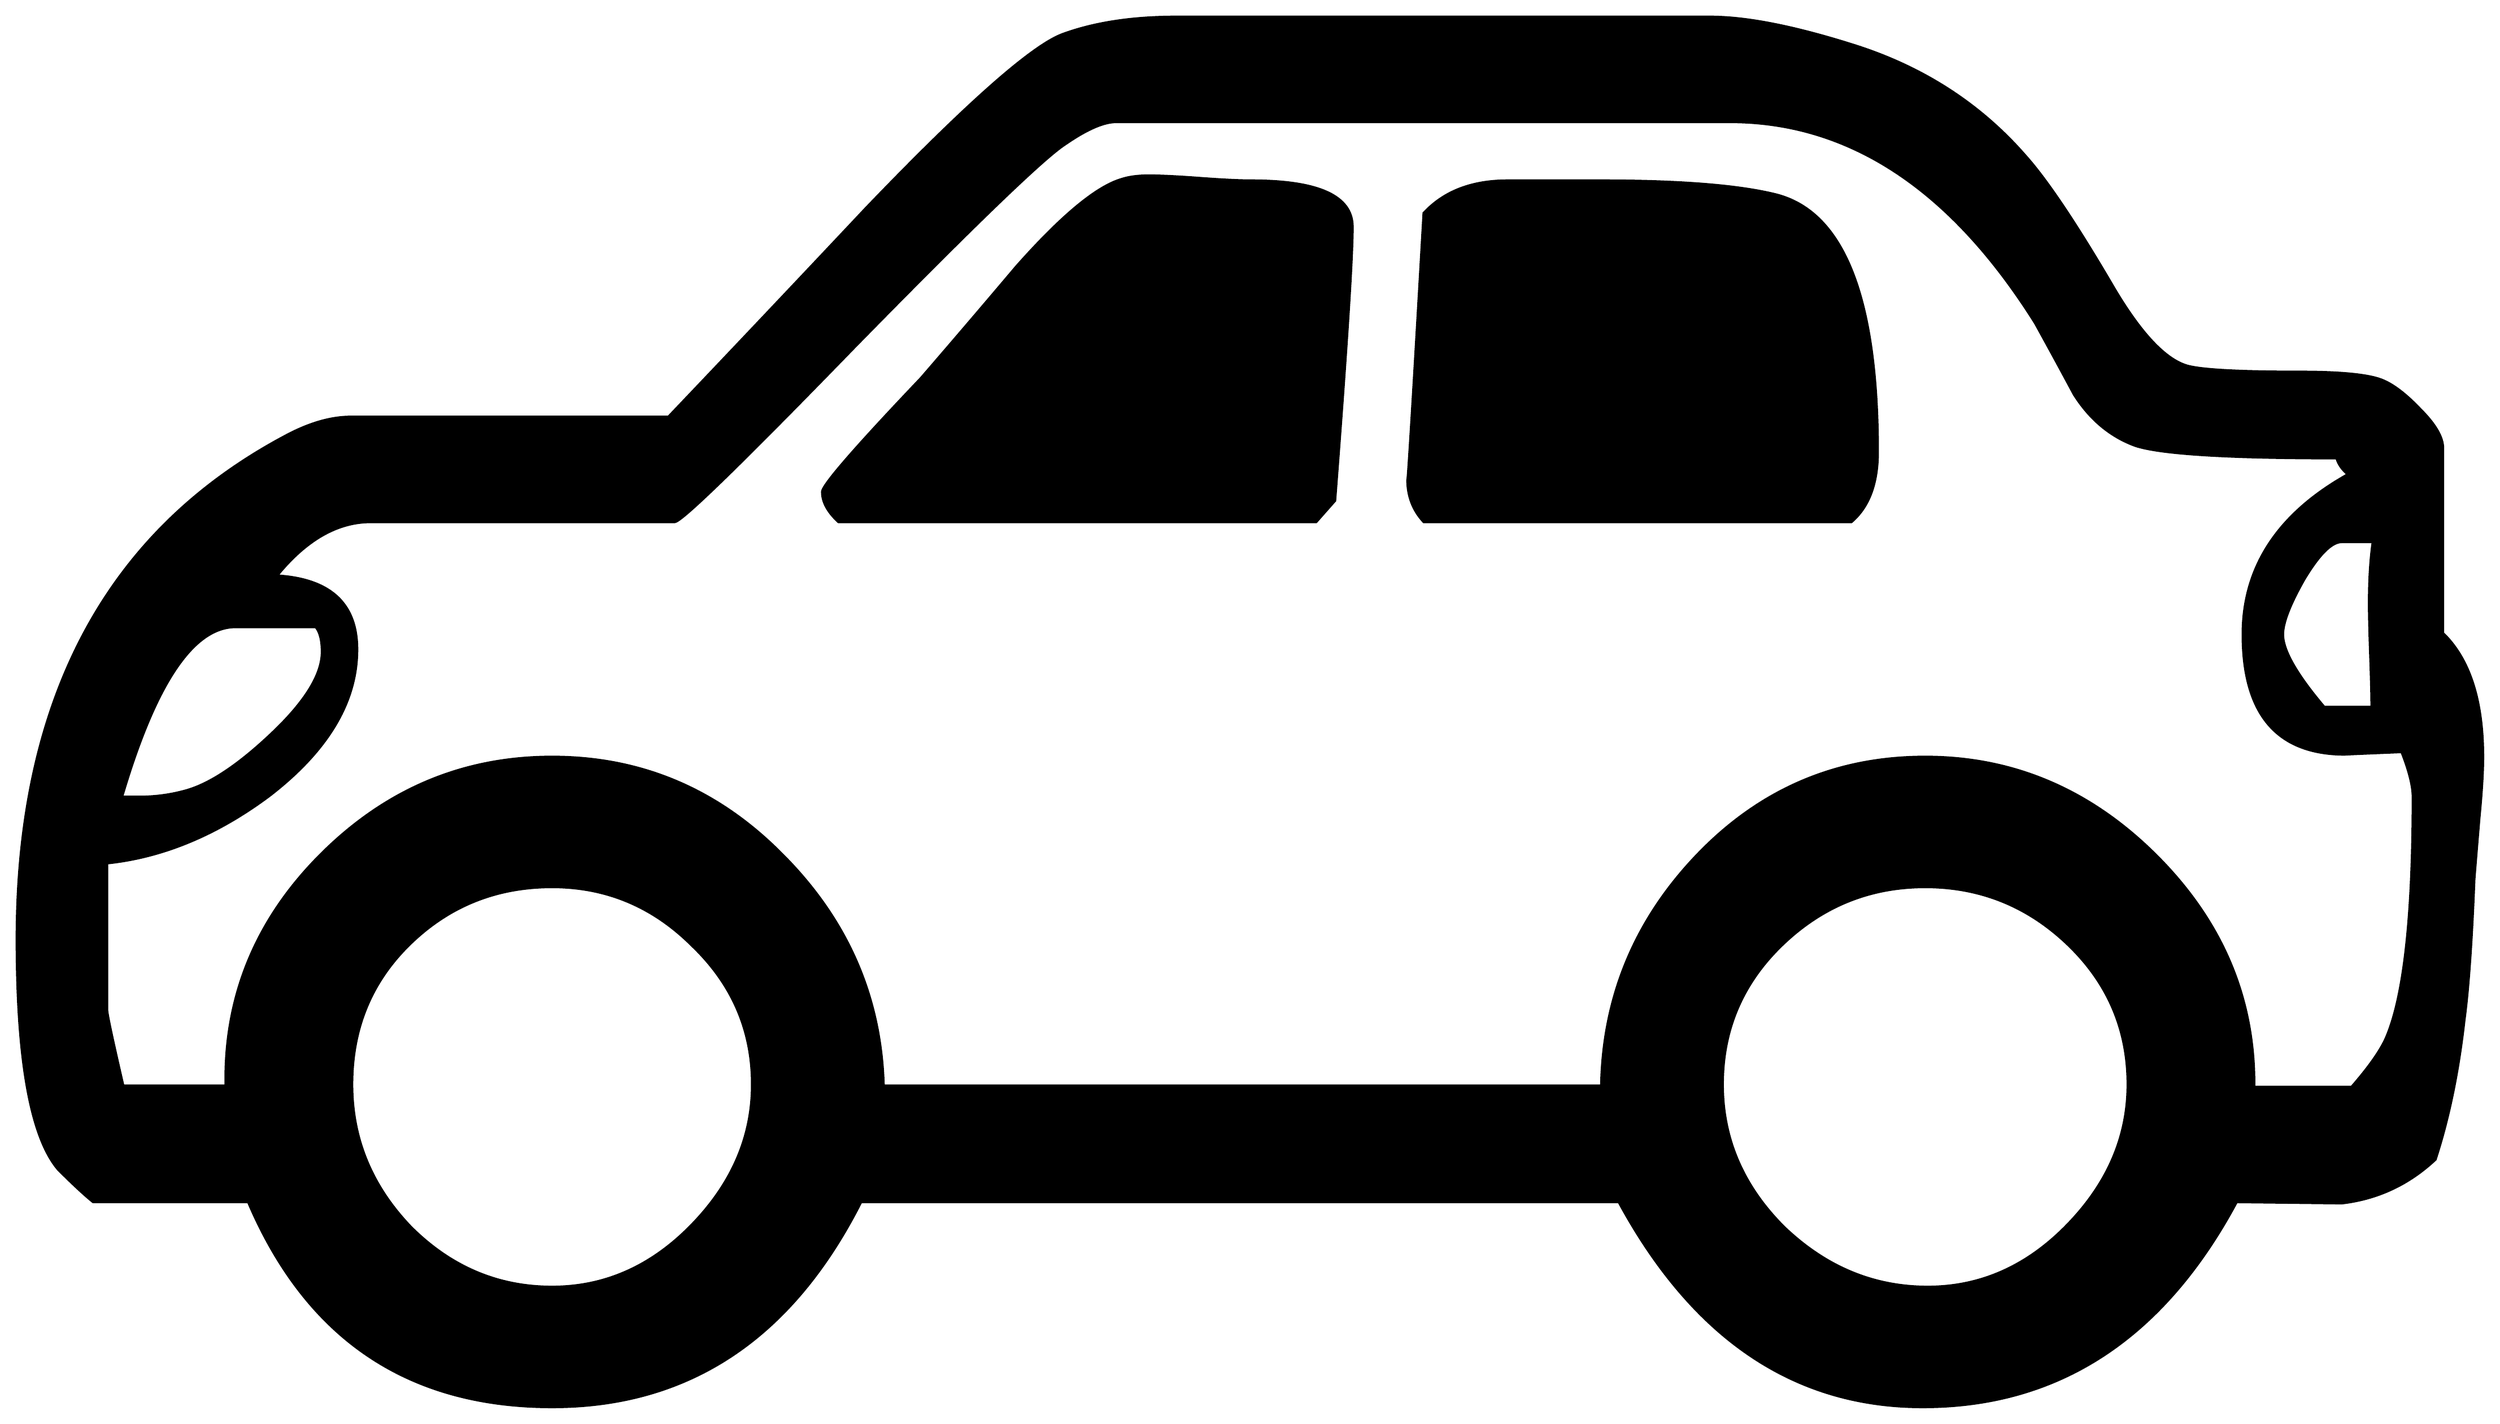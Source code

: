 


\begin{tikzpicture}[y=0.80pt, x=0.80pt, yscale=-1.0, xscale=1.0, inner sep=0pt, outer sep=0pt]
\begin{scope}[shift={(100.0,1680.0)},nonzero rule]
  \path[draw=.,fill=.,line width=1.600pt] (2054.0,-520.0) ..
    controls (2054.0,-508.0) and (2053.0,-491.667) ..
    (2051.0,-471.0) .. controls (2049.0,-447.0) and
    (2047.667,-430.667) .. (2047.0,-422.0) .. controls
    (2045.0,-371.333) and (2042.333,-333.667) .. (2039.0,-309.0) ..
    controls (2034.333,-267.667) and (2026.667,-230.667) ..
    (2016.0,-198.0) .. controls (1994.667,-178.0) and
    (1969.667,-166.333) .. (1941.0,-163.0) .. controls
    (1942.333,-163.0) and (1914.333,-163.333) .. (1857.0,-164.0) ..
    controls (1798.333,-54.667) and (1714.667,-0.0) .. (1606.0,0.0) ..
    controls (1503.333,0.0) and (1422.333,-54.667) .. (1363.0,-164.0)
    -- (757.0,-164.0) .. controls (701.667,-54.667) and (619.333,-0.0)
    .. (510.0,0.0) .. controls (394.667,0.0) and (313.667,-54.667) ..
    (267.0,-164.0) -- (143.0,-164.0) .. controls (136.333,-169.333)
    and (127.0,-178.0) .. (115.0,-190.0) .. controls
    (93.0,-216.0) and (82.0,-277.333) .. (82.0,-374.0) .. controls
    (82.0,-567.333) and (154.333,-702.0) .. (299.0,-778.0) ..
    controls (317.0,-787.333) and (333.667,-792.0) .. (349.0,-792.0)
    -- (603.0,-792.0) .. controls (655.667,-847.333) and
    (708.333,-903.0) .. (761.0,-959.0) .. controls (841.0,-1042.333)
    and (893.333,-1088.667) .. (918.0,-1098.0) .. controls
    (943.333,-1107.333) and (973.667,-1112.0) .. (1009.0,-1112.0) --
    (1436.0,-1112.0) .. controls (1464.667,-1112.0) and
    (1502.333,-1104.667) .. (1549.0,-1090.0) .. controls
    (1605.0,-1072.667) and (1651.333,-1043.0) .. (1688.0,-1001.0) ..
    controls (1705.333,-981.667) and (1729.0,-946.333) ..
    (1759.0,-895.0) .. controls (1780.333,-859.0) and
    (1799.667,-838.333) .. (1817.0,-833.0) .. controls
    (1828.333,-829.667) and (1858.667,-828.0) .. (1908.0,-828.0) ..
    controls (1939.333,-828.0) and (1960.667,-826.0) ..
    (1972.0,-822.0) .. controls (1981.333,-818.667) and
    (1992.0,-810.667) .. (2004.0,-798.0) .. controls
    (2016.0,-786.0) and (2022.0,-775.667) .. (2022.0,-767.0) --
    (2022.0,-619.0) .. controls (2043.333,-598.333) and
    (2054.0,-565.333) .. (2054.0,-520.0) -- cycle(1966.0,-692.0)
    -- (1941.0,-692.0) .. controls (1933.0,-692.0) and
    (1923.0,-682.0) .. (1911.0,-662.0) .. controls
    (1899.667,-642.0) and (1894.0,-627.333) .. (1894.0,-618.0) ..
    controls (1894.0,-605.333) and (1905.0,-586.0) ..
    (1927.0,-560.0) -- (1965.0,-560.0) .. controls
    (1965.0,-568.667) and (1964.667,-582.333) .. (1964.0,-601.0) ..
    controls (1963.333,-619.667) and (1963.0,-633.667) ..
    (1963.0,-643.0) .. controls (1963.0,-661.667) and
    (1964.0,-678.0) .. (1966.0,-692.0) -- cycle(1770.0,-258.0)
    .. controls (1770.0,-302.0) and (1754.0,-339.333) ..
    (1722.0,-370.0) .. controls (1690.0,-400.667) and
    (1652.0,-416.0) .. (1608.0,-416.0) .. controls
    (1564.0,-416.0) and (1526.0,-400.667) .. (1494.0,-370.0) ..
    controls (1462.0,-339.333) and (1446.0,-302.0) ..
    (1446.0,-258.0) .. controls (1446.0,-214.667) and
    (1462.333,-176.667) .. (1495.0,-144.0) .. controls
    (1528.333,-112.0) and (1566.667,-96.0) .. (1610.0,-96.0) ..
    controls (1652.0,-96.0) and (1689.0,-112.333) ..
    (1721.0,-145.0) .. controls (1753.667,-178.333) and
    (1770.0,-216.0) .. (1770.0,-258.0) -- cycle(1998.0,-488.0)
    .. controls (1998.0,-496.667) and (1995.0,-508.667) ..
    (1989.0,-524.0) .. controls (1956.333,-522.667) and
    (1941.333,-522.0) .. (1944.0,-522.0) .. controls
    (1889.333,-522.0) and (1862.0,-554.0) .. (1862.0,-618.0) ..
    controls (1862.0,-672.0) and (1890.0,-714.667) ..
    (1946.0,-746.0) .. controls (1941.333,-750.0) and
    (1938.333,-754.333) .. (1937.0,-759.0) .. controls
    (1849.667,-759.0) and (1796.0,-762.333) .. (1776.0,-769.0) ..
    controls (1756.0,-776.333) and (1739.667,-790.0) ..
    (1727.0,-810.0) .. controls (1717.0,-828.667) and
    (1706.667,-847.667) .. (1696.0,-867.0) .. controls
    (1628.667,-974.333) and (1547.333,-1028.0) .. (1452.0,-1028.0) --
    (961.0,-1028.0) .. controls (951.0,-1028.0) and
    (937.333,-1022.0) .. (920.0,-1010.0) .. controls
    (902.667,-998.667) and (846.333,-944.333) .. (751.0,-847.0) ..
    controls (661.0,-754.333) and (613.333,-708.0) .. (608.0,-708.0)
    -- (365.0,-708.0) .. controls (338.333,-708.0) and
    (313.333,-693.667) .. (290.0,-665.0) .. controls (332.667,-662.333)
    and (354.0,-642.667) .. (354.0,-606.0) .. controls
    (354.0,-564.0) and (330.667,-525.0) .. (284.0,-489.0) ..
    controls (242.0,-457.667) and (198.667,-439.667) .. (154.0,-435.0)
    -- (154.0,-318.0) .. controls (154.0,-314.667) and
    (158.333,-294.333) .. (167.0,-257.0) -- (249.0,-257.0) ..
    controls (247.667,-328.333) and (273.0,-390.0) .. (325.0,-442.0)
    .. controls (377.0,-494.0) and (438.667,-520.0) ..
    (510.0,-520.0) .. controls (581.333,-520.0) and (642.667,-494.0)
    .. (694.0,-442.0) .. controls (746.0,-390.0) and
    (773.0,-328.333) .. (775.0,-257.0) -- (1349.0,-257.0) ..
    controls (1350.333,-328.333) and (1376.0,-390.0) ..
    (1426.0,-442.0) .. controls (1476.0,-494.0) and
    (1536.667,-520.0) .. (1608.0,-520.0) .. controls
    (1678.667,-520.0) and (1740.333,-493.667) .. (1793.0,-441.0) ..
    controls (1845.667,-388.333) and (1871.667,-326.667) ..
    (1871.0,-256.0) -- (1949.0,-256.0) .. controls
    (1962.333,-271.333) and (1971.333,-284.0) .. (1976.0,-294.0) ..
    controls (1990.667,-326.667) and (1998.0,-391.333) ..
    (1998.0,-488.0) -- cycle(326.0,-604.0) .. controls
    (326.0,-613.333) and (324.333,-620.0) .. (321.0,-624.0) --
    (257.0,-624.0) .. controls (223.0,-624.0) and (192.667,-578.667)
    .. (166.0,-488.0) -- (180.0,-488.0) .. controls
    (192.667,-488.0) and (205.0,-489.667) .. (217.0,-493.0) ..
    controls (236.333,-498.333) and (259.333,-513.667) .. (286.0,-539.0)
    .. controls (312.667,-564.333) and (326.0,-586.0) ..
    (326.0,-604.0) -- cycle(670.0,-258.0) .. controls
    (670.0,-301.333) and (654.0,-338.333) .. (622.0,-369.0) ..
    controls (590.667,-400.333) and (553.333,-416.0) .. (510.0,-416.0)
    .. controls (465.333,-416.0) and (427.333,-400.667) ..
    (396.0,-370.0) .. controls (365.333,-340.0) and (350.0,-302.667)
    .. (350.0,-258.0) .. controls (350.0,-214.667) and
    (365.667,-176.667) .. (397.0,-144.0) .. controls (429.0,-112.0)
    and (466.667,-96.0) .. (510.0,-96.0) .. controls (552.0,-96.0)
    and (589.0,-112.333) .. (621.0,-145.0) .. controls
    (653.667,-178.333) and (670.0,-216.0) .. (670.0,-258.0) --
    cycle(1570.0,-764.0) .. controls (1570.0,-738.667) and
    (1563.0,-720.0) .. (1549.0,-708.0) -- (1207.0,-708.0) ..
    controls (1198.333,-717.333) and (1194.0,-728.667) ..
    (1194.0,-742.0) .. controls (1194.0,-733.333) and
    (1198.333,-804.333) .. (1207.0,-955.0) .. controls
    (1223.0,-972.333) and (1245.333,-981.0) .. (1274.0,-981.0) --
    (1349.0,-981.0) .. controls (1411.667,-981.0) and
    (1458.0,-977.333) .. (1488.0,-970.0) .. controls
    (1542.667,-956.667) and (1570.0,-888.0) .. (1570.0,-764.0) --
    cycle(1150.0,-944.0) .. controls (1150.0,-919.333) and
    (1145.333,-846.333) .. (1136.0,-725.0) -- (1121.0,-708.0) --
    (739.0,-708.0) .. controls (730.333,-716.0) and (726.0,-724.0)
    .. (726.0,-732.0) .. controls (726.0,-737.333) and
    (752.333,-767.667) .. (805.0,-823.0) .. controls (830.333,-852.333)
    and (855.667,-882.0) .. (881.0,-912.0) .. controls
    (917.0,-952.667) and (945.0,-976.0) .. (965.0,-982.0) ..
    controls (971.0,-984.0) and (978.333,-985.0) .. (987.0,-985.0)
    .. controls (996.333,-985.0) and (1010.0,-984.333) ..
    (1028.0,-983.0) .. controls (1046.0,-981.667) and
    (1059.667,-981.0) .. (1069.0,-981.0) .. controls
    (1123.0,-981.0) and (1150.0,-968.667) .. (1150.0,-944.0) --
    cycle;
\end{scope}

\end{tikzpicture}

